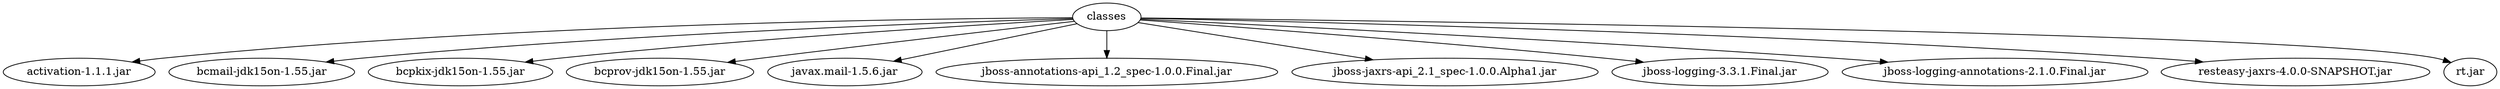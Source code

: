 digraph "summary" {
  "classes"                                          -> "activation-1.1.1.jar";
  "classes"                                          -> "bcmail-jdk15on-1.55.jar";
  "classes"                                          -> "bcpkix-jdk15on-1.55.jar";
  "classes"                                          -> "bcprov-jdk15on-1.55.jar";
  "classes"                                          -> "javax.mail-1.5.6.jar";
  "classes"                                          -> "jboss-annotations-api_1.2_spec-1.0.0.Final.jar";
  "classes"                                          -> "jboss-jaxrs-api_2.1_spec-1.0.0.Alpha1.jar";
  "classes"                                          -> "jboss-logging-3.3.1.Final.jar";
  "classes"                                          -> "jboss-logging-annotations-2.1.0.Final.jar";
  "classes"                                          -> "resteasy-jaxrs-4.0.0-SNAPSHOT.jar";
  "classes"                                          -> "rt.jar";
}
